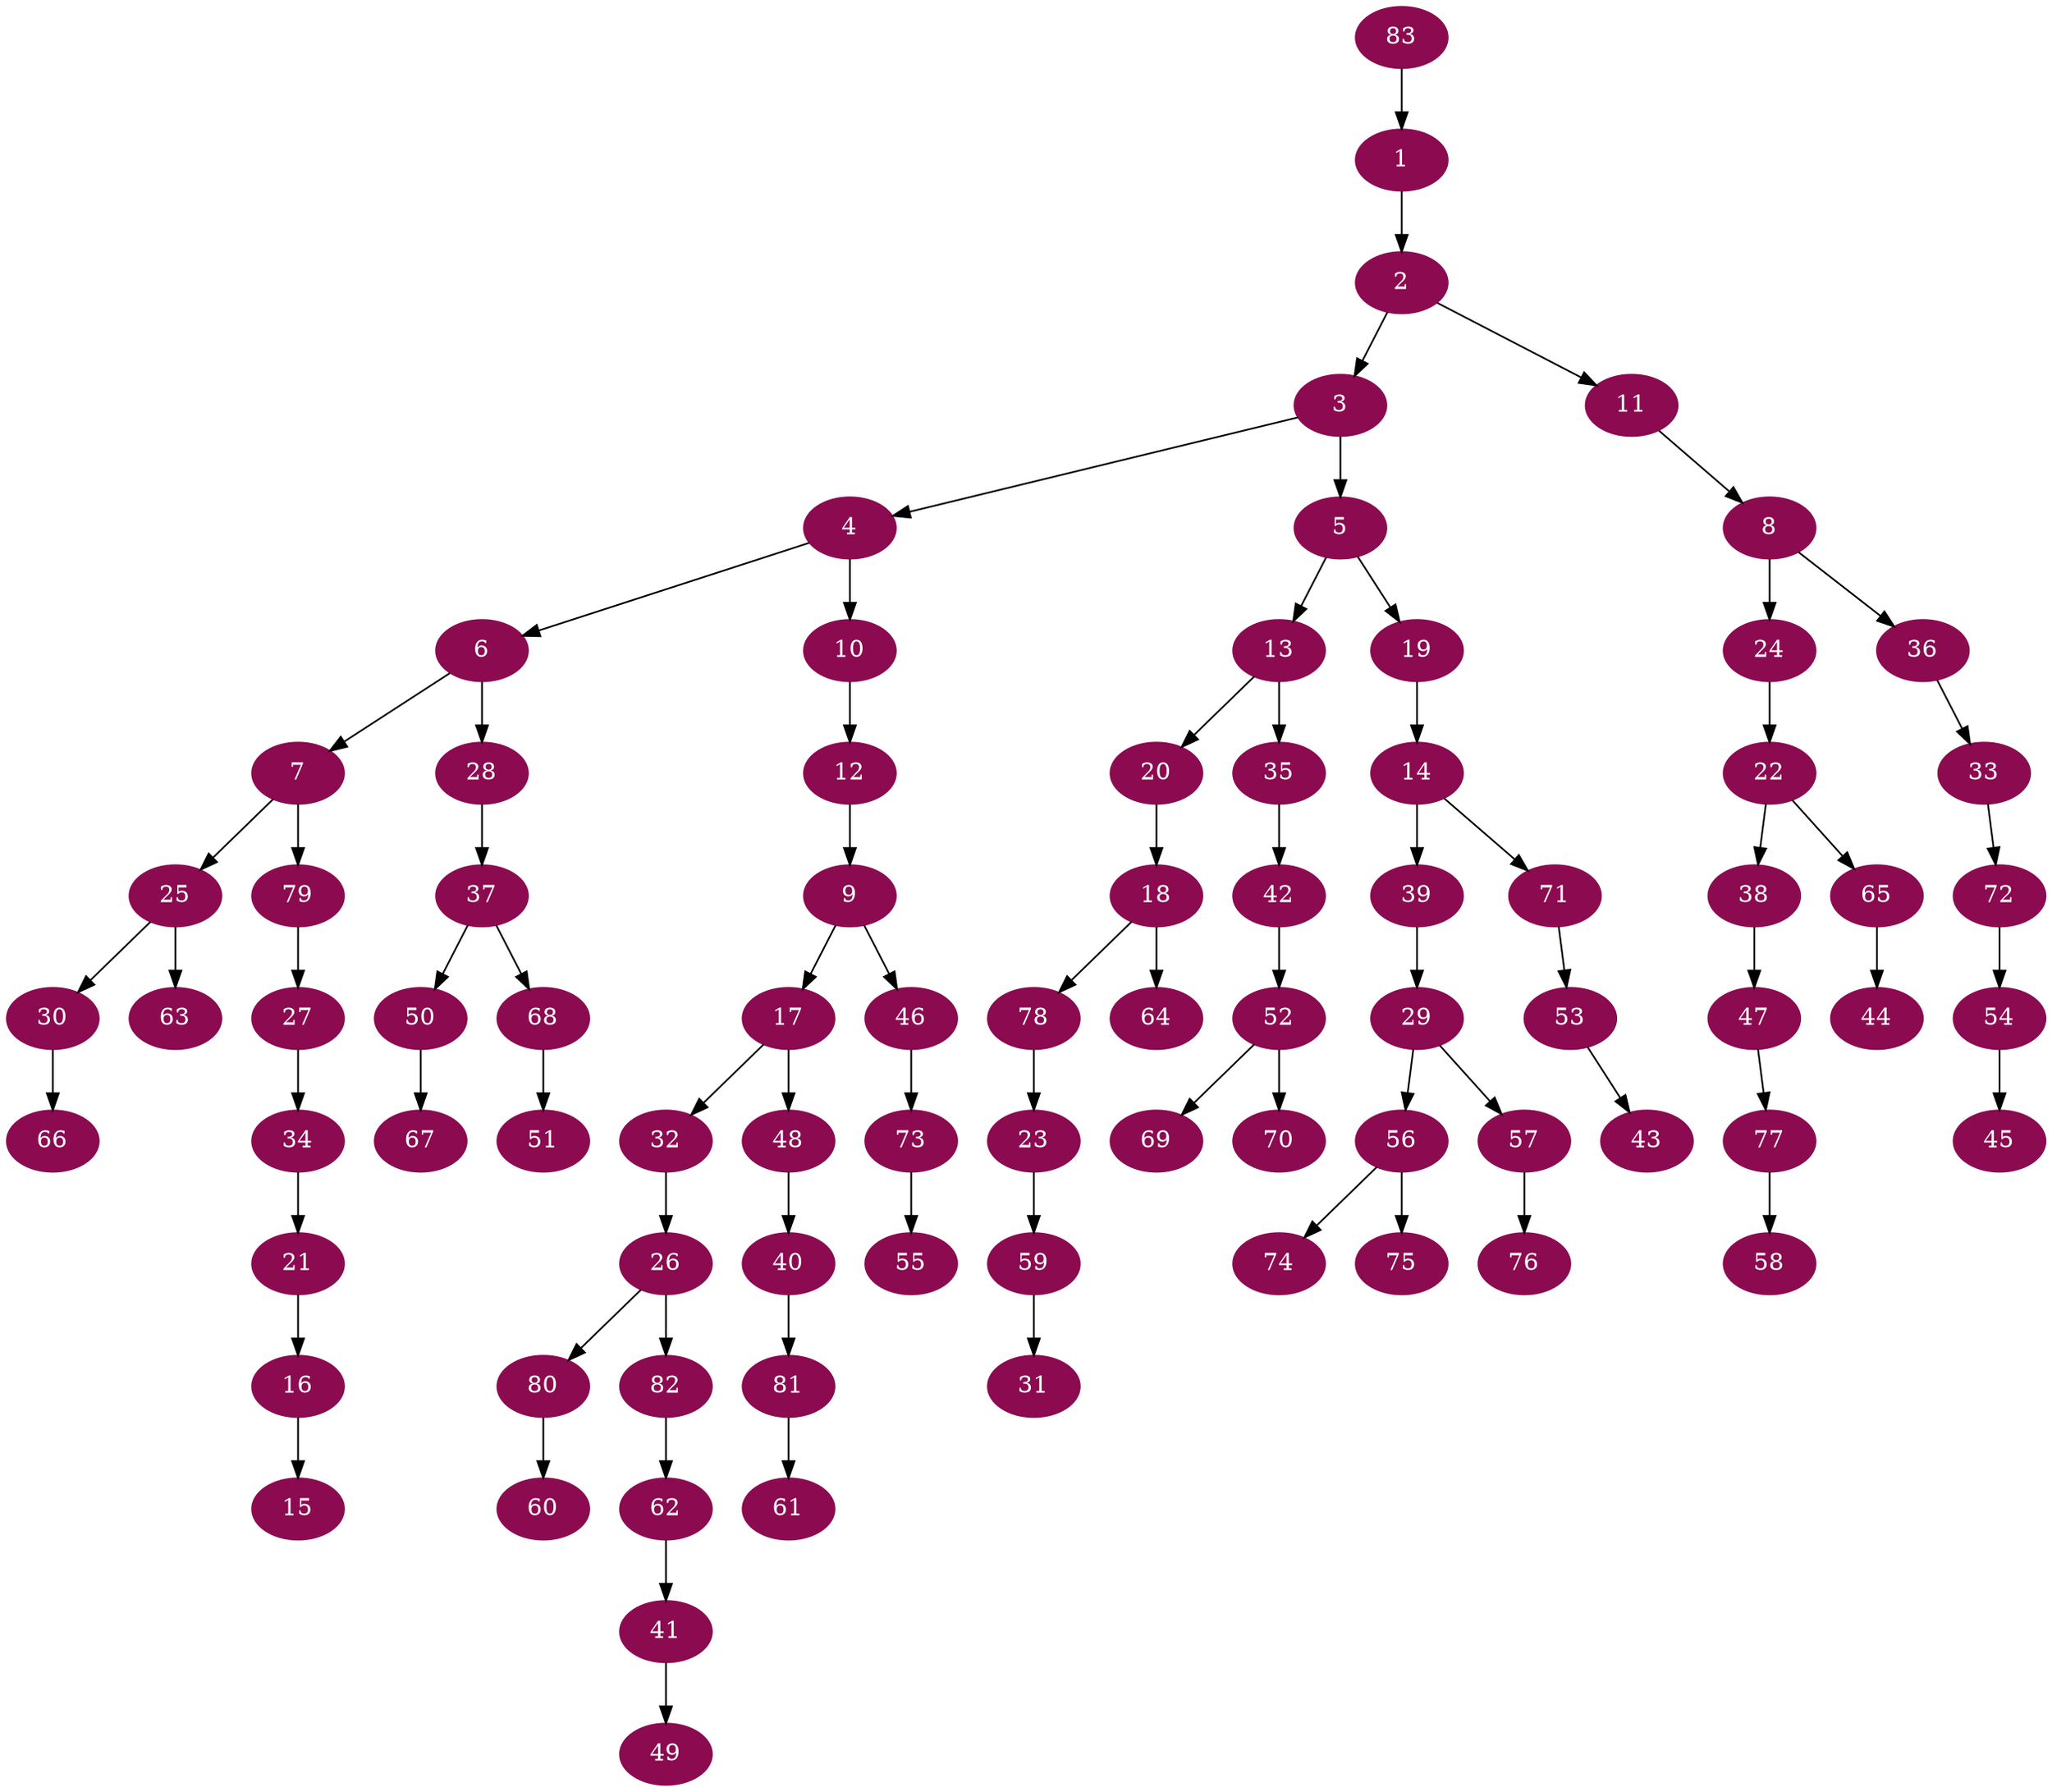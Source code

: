 digraph G {
node [color=deeppink4, style=filled, fontcolor=white];
83 -> 1;
1 -> 2;
2 -> 3;
3 -> 4;
3 -> 5;
4 -> 6;
6 -> 7;
11 -> 8;
12 -> 9;
4 -> 10;
2 -> 11;
10 -> 12;
5 -> 13;
19 -> 14;
16 -> 15;
21 -> 16;
9 -> 17;
20 -> 18;
5 -> 19;
13 -> 20;
34 -> 21;
24 -> 22;
78 -> 23;
8 -> 24;
7 -> 25;
32 -> 26;
79 -> 27;
6 -> 28;
39 -> 29;
25 -> 30;
59 -> 31;
17 -> 32;
36 -> 33;
27 -> 34;
13 -> 35;
8 -> 36;
28 -> 37;
22 -> 38;
14 -> 39;
48 -> 40;
62 -> 41;
35 -> 42;
53 -> 43;
65 -> 44;
54 -> 45;
9 -> 46;
38 -> 47;
17 -> 48;
41 -> 49;
37 -> 50;
68 -> 51;
42 -> 52;
71 -> 53;
72 -> 54;
73 -> 55;
29 -> 56;
29 -> 57;
77 -> 58;
23 -> 59;
80 -> 60;
81 -> 61;
82 -> 62;
25 -> 63;
18 -> 64;
22 -> 65;
30 -> 66;
50 -> 67;
37 -> 68;
52 -> 69;
52 -> 70;
14 -> 71;
33 -> 72;
46 -> 73;
56 -> 74;
56 -> 75;
57 -> 76;
47 -> 77;
18 -> 78;
7 -> 79;
26 -> 80;
40 -> 81;
26 -> 82;
}
